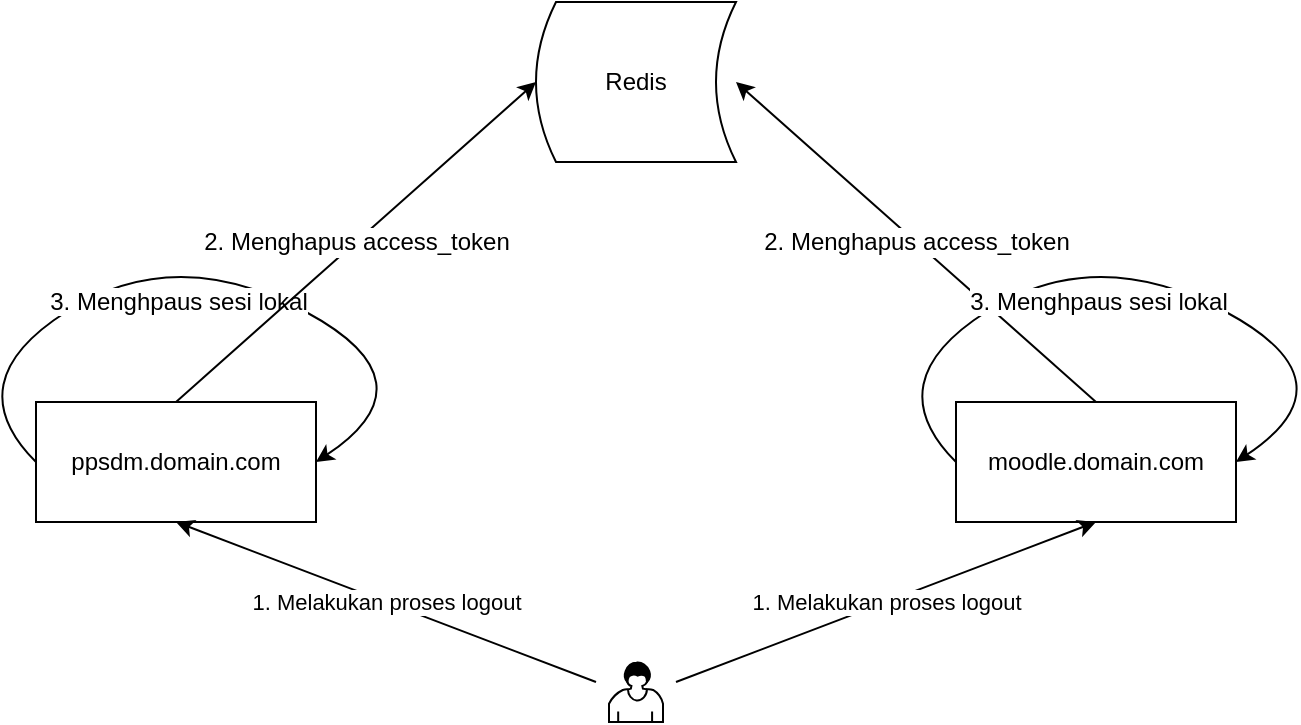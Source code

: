 <mxfile version="12.5.6" type="github">
  <diagram id="fleCQ6zJBqUZ3tIab3Ot" name="Page-1">
    <mxGraphModel dx="946" dy="526" grid="1" gridSize="10" guides="1" tooltips="1" connect="1" arrows="1" fold="1" page="1" pageScale="1" pageWidth="850" pageHeight="1100" math="0" shadow="0">
      <root>
        <mxCell id="0"/>
        <mxCell id="1" parent="0"/>
        <mxCell id="RZa-VDKIyFrEI2wWvw8Y-1" value="Redis" style="shape=dataStorage;whiteSpace=wrap;html=1;" vertex="1" parent="1">
          <mxGeometry x="370" y="160" width="100" height="80" as="geometry"/>
        </mxCell>
        <mxCell id="RZa-VDKIyFrEI2wWvw8Y-3" value="" style="shape=mxgraph.bpmn.user_task;html=1;outlineConnect=0;" vertex="1" parent="1">
          <mxGeometry x="406.5" y="490" width="27" height="30" as="geometry"/>
        </mxCell>
        <mxCell id="RZa-VDKIyFrEI2wWvw8Y-4" value="ppsdm.domain.com" style="rounded=0;whiteSpace=wrap;html=1;" vertex="1" parent="1">
          <mxGeometry x="120" y="360" width="140" height="60" as="geometry"/>
        </mxCell>
        <mxCell id="RZa-VDKIyFrEI2wWvw8Y-5" value="moodle.domain.com" style="rounded=0;whiteSpace=wrap;html=1;" vertex="1" parent="1">
          <mxGeometry x="580" y="360" width="140" height="60" as="geometry"/>
        </mxCell>
        <mxCell id="RZa-VDKIyFrEI2wWvw8Y-6" value="1. Melakukan proses logout" style="endArrow=classic;html=1;entryX=0.5;entryY=1;entryDx=0;entryDy=0;" edge="1" parent="1" target="RZa-VDKIyFrEI2wWvw8Y-4">
          <mxGeometry width="50" height="50" relative="1" as="geometry">
            <mxPoint x="400" y="500" as="sourcePoint"/>
            <mxPoint x="170" y="540" as="targetPoint"/>
          </mxGeometry>
        </mxCell>
        <mxCell id="RZa-VDKIyFrEI2wWvw8Y-7" value="1. Melakukan proses logout" style="endArrow=classic;html=1;entryX=0.5;entryY=1;entryDx=0;entryDy=0;" edge="1" parent="1" target="RZa-VDKIyFrEI2wWvw8Y-5">
          <mxGeometry width="50" height="50" relative="1" as="geometry">
            <mxPoint x="440" y="500" as="sourcePoint"/>
            <mxPoint x="200" y="430" as="targetPoint"/>
          </mxGeometry>
        </mxCell>
        <mxCell id="RZa-VDKIyFrEI2wWvw8Y-13" value="" style="curved=1;endArrow=classic;html=1;entryX=1;entryY=0.5;entryDx=0;entryDy=0;exitX=0;exitY=0.5;exitDx=0;exitDy=0;" edge="1" parent="1" source="RZa-VDKIyFrEI2wWvw8Y-4" target="RZa-VDKIyFrEI2wWvw8Y-4">
          <mxGeometry width="50" height="50" relative="1" as="geometry">
            <mxPoint x="60" y="490" as="sourcePoint"/>
            <mxPoint x="110" y="440" as="targetPoint"/>
            <Array as="points">
              <mxPoint x="80" y="350"/>
              <mxPoint x="190" y="280"/>
              <mxPoint x="320" y="350"/>
            </Array>
          </mxGeometry>
        </mxCell>
        <mxCell id="RZa-VDKIyFrEI2wWvw8Y-14" value="3. Menghpaus sesi lokal" style="text;html=1;align=center;verticalAlign=top;resizable=0;points=[];labelBackgroundColor=#ffffff;labelPosition=center;verticalLabelPosition=bottom;" vertex="1" connectable="0" parent="RZa-VDKIyFrEI2wWvw8Y-13">
          <mxGeometry x="-0.119" y="-14" relative="1" as="geometry">
            <mxPoint as="offset"/>
          </mxGeometry>
        </mxCell>
        <mxCell id="RZa-VDKIyFrEI2wWvw8Y-8" value="" style="endArrow=classic;html=1;entryX=0;entryY=0.5;entryDx=0;entryDy=0;exitX=0.5;exitY=0;exitDx=0;exitDy=0;" edge="1" parent="1" source="RZa-VDKIyFrEI2wWvw8Y-4" target="RZa-VDKIyFrEI2wWvw8Y-1">
          <mxGeometry width="50" height="50" relative="1" as="geometry">
            <mxPoint x="120" y="590" as="sourcePoint"/>
            <mxPoint x="170" y="540" as="targetPoint"/>
          </mxGeometry>
        </mxCell>
        <mxCell id="RZa-VDKIyFrEI2wWvw8Y-9" value="2. Menghapus access_token" style="text;html=1;align=center;verticalAlign=middle;resizable=0;points=[];labelBackgroundColor=#ffffff;" vertex="1" connectable="0" parent="RZa-VDKIyFrEI2wWvw8Y-8">
          <mxGeometry relative="1" as="geometry">
            <mxPoint as="offset"/>
          </mxGeometry>
        </mxCell>
        <mxCell id="RZa-VDKIyFrEI2wWvw8Y-15" value="" style="endArrow=classic;html=1;entryX=1;entryY=0.5;entryDx=0;entryDy=0;exitX=0.5;exitY=0;exitDx=0;exitDy=0;" edge="1" parent="1" source="RZa-VDKIyFrEI2wWvw8Y-5" target="RZa-VDKIyFrEI2wWvw8Y-1">
          <mxGeometry width="50" height="50" relative="1" as="geometry">
            <mxPoint x="200" y="370" as="sourcePoint"/>
            <mxPoint x="380" y="210" as="targetPoint"/>
          </mxGeometry>
        </mxCell>
        <mxCell id="RZa-VDKIyFrEI2wWvw8Y-16" value="2. Menghapus access_token" style="text;html=1;align=center;verticalAlign=middle;resizable=0;points=[];labelBackgroundColor=#ffffff;" vertex="1" connectable="0" parent="RZa-VDKIyFrEI2wWvw8Y-15">
          <mxGeometry relative="1" as="geometry">
            <mxPoint as="offset"/>
          </mxGeometry>
        </mxCell>
        <mxCell id="RZa-VDKIyFrEI2wWvw8Y-17" value="" style="curved=1;endArrow=classic;html=1;entryX=1;entryY=0.5;entryDx=0;entryDy=0;exitX=0;exitY=0.5;exitDx=0;exitDy=0;" edge="1" parent="1">
          <mxGeometry width="50" height="50" relative="1" as="geometry">
            <mxPoint x="580" y="390" as="sourcePoint"/>
            <mxPoint x="720" y="390" as="targetPoint"/>
            <Array as="points">
              <mxPoint x="540" y="350"/>
              <mxPoint x="650" y="280"/>
              <mxPoint x="780" y="350"/>
            </Array>
          </mxGeometry>
        </mxCell>
        <mxCell id="RZa-VDKIyFrEI2wWvw8Y-18" value="3. Menghpaus sesi lokal" style="text;html=1;align=center;verticalAlign=top;resizable=0;points=[];labelBackgroundColor=#ffffff;labelPosition=center;verticalLabelPosition=bottom;" vertex="1" connectable="0" parent="RZa-VDKIyFrEI2wWvw8Y-17">
          <mxGeometry x="-0.119" y="-14" relative="1" as="geometry">
            <mxPoint as="offset"/>
          </mxGeometry>
        </mxCell>
      </root>
    </mxGraphModel>
  </diagram>
</mxfile>
